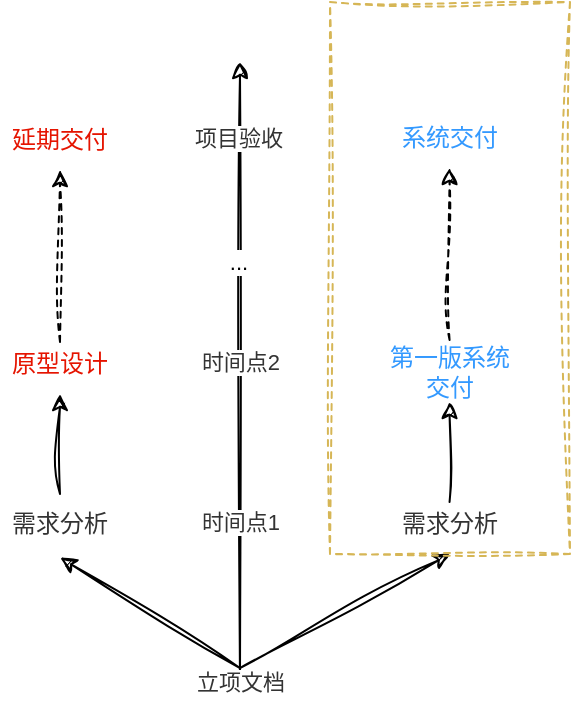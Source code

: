 <mxfile version="24.0.2" type="github">
  <diagram name="第 1 页" id="v3I6r_rQwzWQODkESoc9">
    <mxGraphModel dx="719" dy="401" grid="1" gridSize="10" guides="1" tooltips="1" connect="1" arrows="1" fold="1" page="1" pageScale="1" pageWidth="827" pageHeight="1169" math="0" shadow="0">
      <root>
        <mxCell id="0" />
        <mxCell id="1" parent="0" />
        <mxCell id="BI0DToEm27fz6GxcxWoR-3" value="" style="endArrow=classic;html=1;rounded=0;sketch=1;curveFitting=1;jiggle=2;" parent="1" edge="1">
          <mxGeometry width="50" height="50" relative="1" as="geometry">
            <mxPoint x="420" y="480" as="sourcePoint" />
            <mxPoint x="420" y="170" as="targetPoint" />
          </mxGeometry>
        </mxCell>
        <mxCell id="BI0DToEm27fz6GxcxWoR-7" value="时间点1" style="edgeLabel;html=1;align=center;verticalAlign=middle;resizable=0;points=[];fontColor=#333333;" parent="BI0DToEm27fz6GxcxWoR-3" vertex="1" connectable="0">
          <mxGeometry x="0.027" y="-4" relative="1" as="geometry">
            <mxPoint x="-4" y="79" as="offset" />
          </mxGeometry>
        </mxCell>
        <mxCell id="BI0DToEm27fz6GxcxWoR-8" value="立项文档" style="edgeLabel;html=1;align=center;verticalAlign=middle;resizable=0;points=[];fontColor=#333333;" parent="BI0DToEm27fz6GxcxWoR-3" vertex="1" connectable="0">
          <mxGeometry x="-0.89" relative="1" as="geometry">
            <mxPoint y="17" as="offset" />
          </mxGeometry>
        </mxCell>
        <mxCell id="BI0DToEm27fz6GxcxWoR-9" value="时间点2" style="edgeLabel;html=1;align=center;verticalAlign=middle;resizable=0;points=[];fontColor=#333333;" parent="BI0DToEm27fz6GxcxWoR-3" vertex="1" connectable="0">
          <mxGeometry x="0.462" y="2" relative="1" as="geometry">
            <mxPoint x="2" y="66" as="offset" />
          </mxGeometry>
        </mxCell>
        <mxCell id="BI0DToEm27fz6GxcxWoR-18" value="..." style="edgeLabel;html=1;align=center;verticalAlign=middle;resizable=0;points=[];" parent="BI0DToEm27fz6GxcxWoR-3" vertex="1" connectable="0">
          <mxGeometry x="0.355" y="1" relative="1" as="geometry">
            <mxPoint as="offset" />
          </mxGeometry>
        </mxCell>
        <mxCell id="BI0DToEm27fz6GxcxWoR-19" value="项目验收" style="edgeLabel;html=1;align=center;verticalAlign=middle;resizable=0;points=[];fontColor=#333333;" parent="BI0DToEm27fz6GxcxWoR-3" vertex="1" connectable="0">
          <mxGeometry x="0.756" y="1" relative="1" as="geometry">
            <mxPoint as="offset" />
          </mxGeometry>
        </mxCell>
        <mxCell id="BI0DToEm27fz6GxcxWoR-10" value="需求分析" style="text;html=1;align=center;verticalAlign=middle;whiteSpace=wrap;rounded=0;fontColor=#333333;" parent="1" vertex="1">
          <mxGeometry x="300" y="386" width="60" height="30" as="geometry" />
        </mxCell>
        <mxCell id="BI0DToEm27fz6GxcxWoR-11" value="需求分析" style="text;html=1;align=center;verticalAlign=middle;whiteSpace=wrap;rounded=0;fontColor=#333333;" parent="1" vertex="1">
          <mxGeometry x="495" y="386" width="60" height="30" as="geometry" />
        </mxCell>
        <mxCell id="BI0DToEm27fz6GxcxWoR-12" value="原型设计" style="text;html=1;align=center;verticalAlign=middle;whiteSpace=wrap;rounded=0;fontColor=#E51400;" parent="1" vertex="1">
          <mxGeometry x="300" y="306" width="60" height="30" as="geometry" />
        </mxCell>
        <mxCell id="BI0DToEm27fz6GxcxWoR-13" value="第一版系统交付" style="text;html=1;align=center;verticalAlign=middle;whiteSpace=wrap;rounded=0;fontColor=#3399FF;" parent="1" vertex="1">
          <mxGeometry x="490" y="310" width="70" height="30" as="geometry" />
        </mxCell>
        <mxCell id="BI0DToEm27fz6GxcxWoR-14" value="" style="endArrow=classic;html=1;rounded=0;entryX=0.5;entryY=1;entryDx=0;entryDy=0;sketch=1;curveFitting=1;jiggle=2;" parent="1" target="BI0DToEm27fz6GxcxWoR-11" edge="1">
          <mxGeometry width="50" height="50" relative="1" as="geometry">
            <mxPoint x="420" y="473" as="sourcePoint" />
            <mxPoint x="500" y="423" as="targetPoint" />
          </mxGeometry>
        </mxCell>
        <mxCell id="BI0DToEm27fz6GxcxWoR-15" value="" style="endArrow=classic;html=1;rounded=0;entryX=0.502;entryY=1.061;entryDx=0;entryDy=0;entryPerimeter=0;sketch=1;curveFitting=1;jiggle=2;" parent="1" target="BI0DToEm27fz6GxcxWoR-10" edge="1">
          <mxGeometry width="50" height="50" relative="1" as="geometry">
            <mxPoint x="420" y="473" as="sourcePoint" />
            <mxPoint x="330.0" y="419" as="targetPoint" />
          </mxGeometry>
        </mxCell>
        <mxCell id="BI0DToEm27fz6GxcxWoR-16" value="" style="endArrow=classic;html=1;rounded=0;exitX=0.5;exitY=0;exitDx=0;exitDy=0;entryX=0.5;entryY=1;entryDx=0;entryDy=0;sketch=1;curveFitting=1;jiggle=2;" parent="1" source="BI0DToEm27fz6GxcxWoR-10" target="BI0DToEm27fz6GxcxWoR-12" edge="1">
          <mxGeometry width="50" height="50" relative="1" as="geometry">
            <mxPoint x="410" y="400" as="sourcePoint" />
            <mxPoint x="460" y="350" as="targetPoint" />
          </mxGeometry>
        </mxCell>
        <mxCell id="BI0DToEm27fz6GxcxWoR-17" value="" style="endArrow=classic;html=1;rounded=0;exitX=0.5;exitY=0;exitDx=0;exitDy=0;entryX=0.5;entryY=1;entryDx=0;entryDy=0;sketch=1;curveFitting=1;jiggle=2;" parent="1" edge="1">
          <mxGeometry width="50" height="50" relative="1" as="geometry">
            <mxPoint x="524.78" y="390" as="sourcePoint" />
            <mxPoint x="524.78" y="340" as="targetPoint" />
          </mxGeometry>
        </mxCell>
        <mxCell id="BI0DToEm27fz6GxcxWoR-20" value="延期交付" style="text;html=1;align=center;verticalAlign=middle;whiteSpace=wrap;rounded=0;fontColor=#E51400;" parent="1" vertex="1">
          <mxGeometry x="300" y="194" width="60" height="30" as="geometry" />
        </mxCell>
        <mxCell id="BI0DToEm27fz6GxcxWoR-21" value="系统交付" style="text;html=1;align=center;verticalAlign=middle;whiteSpace=wrap;rounded=0;fontColor=#3399FF;" parent="1" vertex="1">
          <mxGeometry x="495" y="193" width="60" height="30" as="geometry" />
        </mxCell>
        <mxCell id="BI0DToEm27fz6GxcxWoR-22" value="" style="endArrow=classic;html=1;rounded=0;entryX=0.5;entryY=1;entryDx=0;entryDy=0;dashed=1;sketch=1;curveFitting=1;jiggle=2;" parent="1" target="BI0DToEm27fz6GxcxWoR-20" edge="1">
          <mxGeometry width="50" height="50" relative="1" as="geometry">
            <mxPoint x="330" y="310" as="sourcePoint" />
            <mxPoint x="340" y="346" as="targetPoint" />
          </mxGeometry>
        </mxCell>
        <mxCell id="BI0DToEm27fz6GxcxWoR-23" value="" style="endArrow=classic;html=1;rounded=0;entryX=0.5;entryY=1;entryDx=0;entryDy=0;dashed=1;sketch=1;curveFitting=1;jiggle=2;" parent="1" edge="1">
          <mxGeometry width="50" height="50" relative="1" as="geometry">
            <mxPoint x="524.79" y="309" as="sourcePoint" />
            <mxPoint x="524.79" y="223" as="targetPoint" />
          </mxGeometry>
        </mxCell>
        <mxCell id="BKPg3-dfzqga65eJAdUc-2" value="" style="rounded=0;whiteSpace=wrap;html=1;fillColor=none;dashed=1;strokeColor=#d6b656;sketch=1;curveFitting=1;jiggle=2;" vertex="1" parent="1">
          <mxGeometry x="465" y="140" width="120" height="276" as="geometry" />
        </mxCell>
      </root>
    </mxGraphModel>
  </diagram>
</mxfile>

